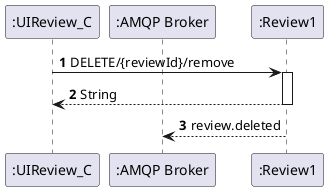 @startuml
'https://plantuml.com/sequence-diagram

autoactivate on
autonumber

participant ":UIReview_C" as rev1
participant ":AMQP Broker" as bro
participant ":Review1" as rev


rev1 -> rev: DELETE/{reviewId}/remove
rev --> rev1: String
rev --> bro: review.deleted
@enduml